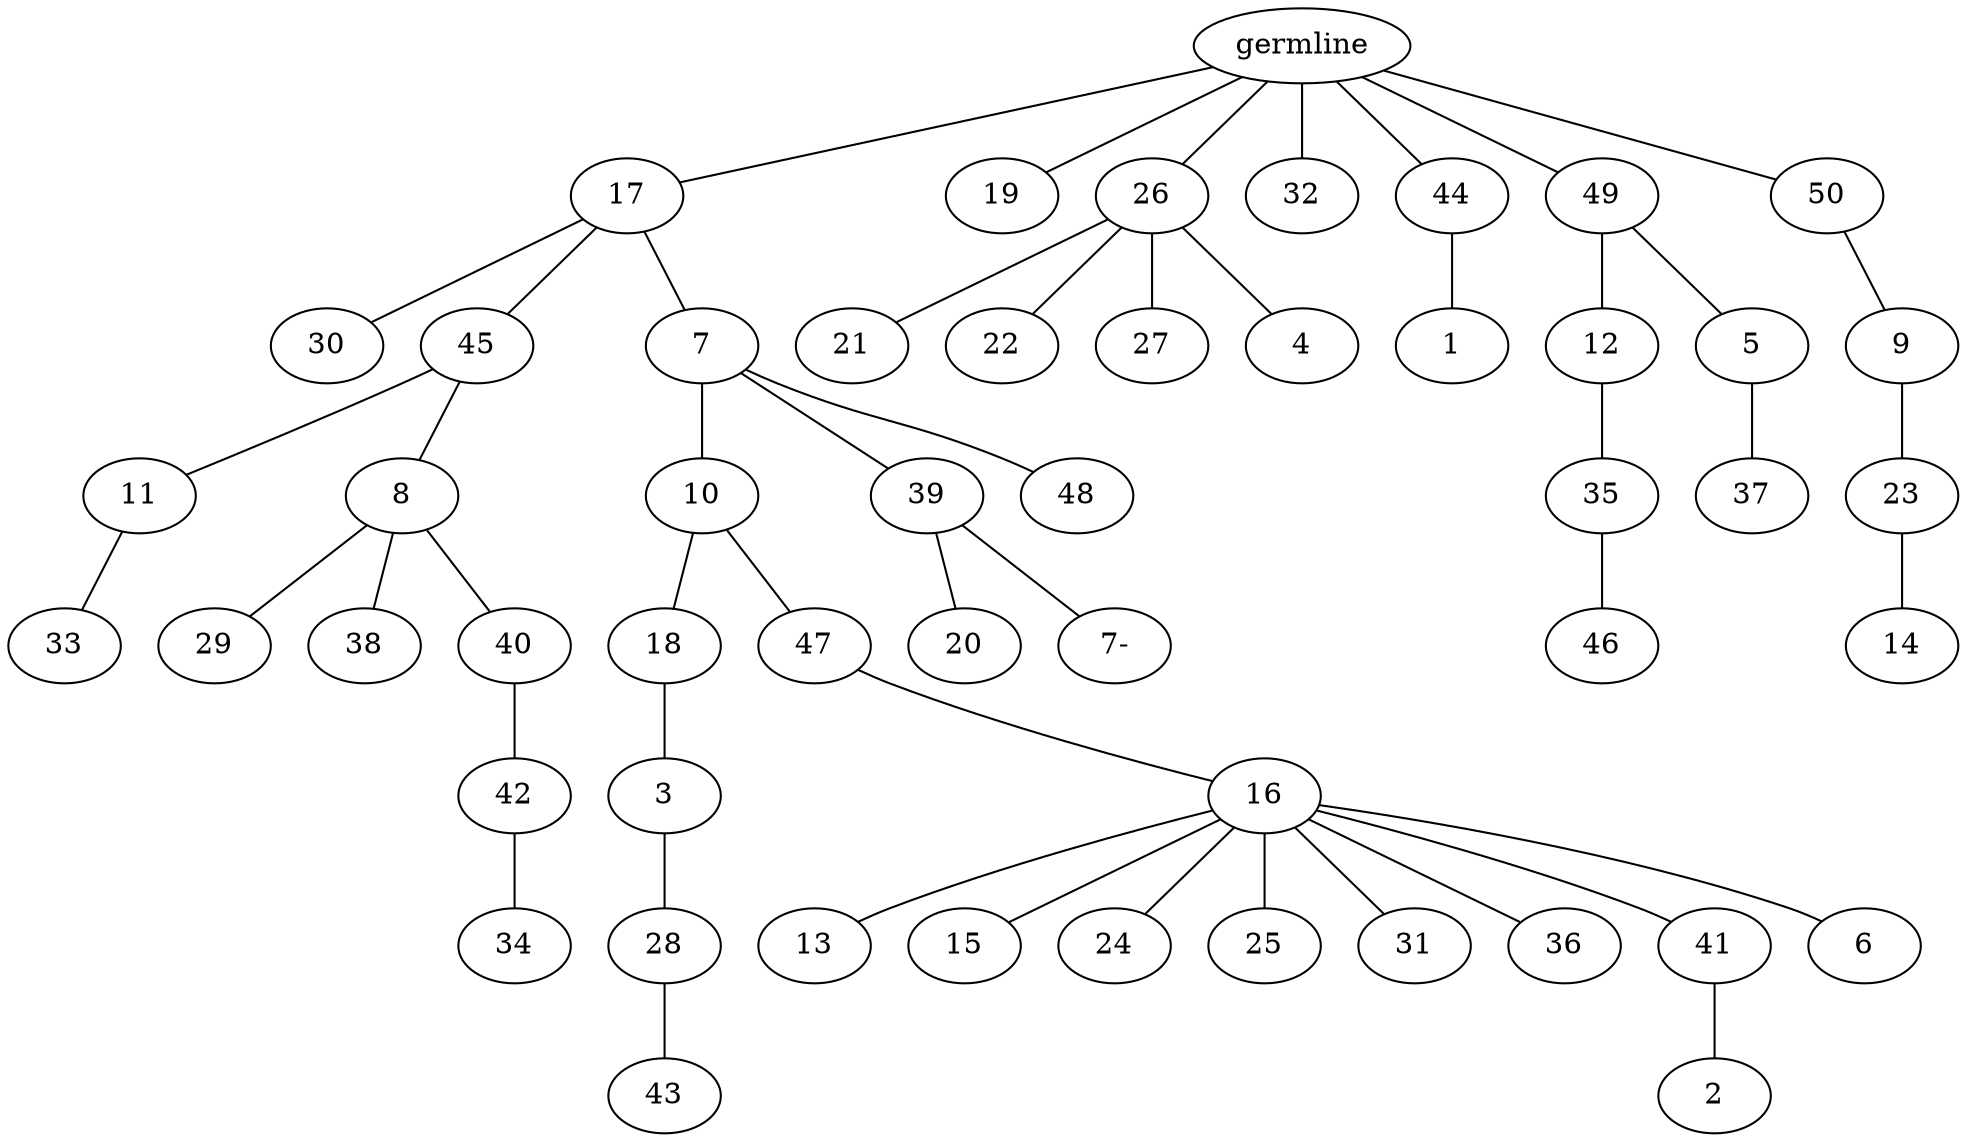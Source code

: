 graph tree {
    "140162518026176" [label="germline"];
    "140162518114848" [label="17"];
    "140162518463824" [label="30"];
    "140162518464016" [label="45"];
    "140162518462768" [label="11"];
    "140162518486224" [label="33"];
    "140162518463008" [label="8"];
    "140162518483488" [label="29"];
    "140162518483200" [label="38"];
    "140162518483824" [label="40"];
    "140162518292416" [label="42"];
    "140162518292896" [label="34"];
    "140162518464448" [label="7"];
    "140162518483728" [label="10"];
    "140162518290688" [label="18"];
    "140162518293904" [label="3"];
    "140162518290976" [label="28"];
    "140162518290880" [label="43"];
    "140162518293376" [label="47"];
    "140162518292368" [label="16"];
    "140162518293232" [label="13"];
    "140162518294192" [label="15"];
    "140162518293760" [label="24"];
    "140162518292800" [label="25"];
    "140162517924928" [label="31"];
    "140162517925408" [label="36"];
    "140162517923920" [label="41"];
    "140162518970480" [label="2"];
    "140162517924976" [label="6"];
    "140162518485120" [label="39"];
    "140162517923968" [label="20"];
    "140162518489024" [label="7-"];
    "140162518483392" [label="48"];
    "140162518339888" [label="19"];
    "140162518339792" [label="26"];
    "140162518465024" [label="21"];
    "140162518465840" [label="22"];
    "140162517923392" [label="27"];
    "140162518291552" [label="4"];
    "140162518479680" [label="32"];
    "140162518466464" [label="44"];
    "140162518971536" [label="1"];
    "140162518485024" [label="49"];
    "140162518970576" [label="12"];
    "140162518974272" [label="35"];
    "140162518882240" [label="46"];
    "140162518973792" [label="5"];
    "140162518880752" [label="37"];
    "140162518293520" [label="50"];
    "140162518972256" [label="9"];
    "140162518881616" [label="23"];
    "140162518443104" [label="14"];
    "140162518026176" -- "140162518114848";
    "140162518026176" -- "140162518339888";
    "140162518026176" -- "140162518339792";
    "140162518026176" -- "140162518479680";
    "140162518026176" -- "140162518466464";
    "140162518026176" -- "140162518485024";
    "140162518026176" -- "140162518293520";
    "140162518114848" -- "140162518463824";
    "140162518114848" -- "140162518464016";
    "140162518114848" -- "140162518464448";
    "140162518464016" -- "140162518462768";
    "140162518464016" -- "140162518463008";
    "140162518462768" -- "140162518486224";
    "140162518463008" -- "140162518483488";
    "140162518463008" -- "140162518483200";
    "140162518463008" -- "140162518483824";
    "140162518483824" -- "140162518292416";
    "140162518292416" -- "140162518292896";
    "140162518464448" -- "140162518483728";
    "140162518464448" -- "140162518485120";
    "140162518464448" -- "140162518483392";
    "140162518483728" -- "140162518290688";
    "140162518483728" -- "140162518293376";
    "140162518290688" -- "140162518293904";
    "140162518293904" -- "140162518290976";
    "140162518290976" -- "140162518290880";
    "140162518293376" -- "140162518292368";
    "140162518292368" -- "140162518293232";
    "140162518292368" -- "140162518294192";
    "140162518292368" -- "140162518293760";
    "140162518292368" -- "140162518292800";
    "140162518292368" -- "140162517924928";
    "140162518292368" -- "140162517925408";
    "140162518292368" -- "140162517923920";
    "140162518292368" -- "140162517924976";
    "140162517923920" -- "140162518970480";
    "140162518485120" -- "140162517923968";
    "140162518485120" -- "140162518489024";
    "140162518339792" -- "140162518465024";
    "140162518339792" -- "140162518465840";
    "140162518339792" -- "140162517923392";
    "140162518339792" -- "140162518291552";
    "140162518466464" -- "140162518971536";
    "140162518485024" -- "140162518970576";
    "140162518485024" -- "140162518973792";
    "140162518970576" -- "140162518974272";
    "140162518974272" -- "140162518882240";
    "140162518973792" -- "140162518880752";
    "140162518293520" -- "140162518972256";
    "140162518972256" -- "140162518881616";
    "140162518881616" -- "140162518443104";
}
